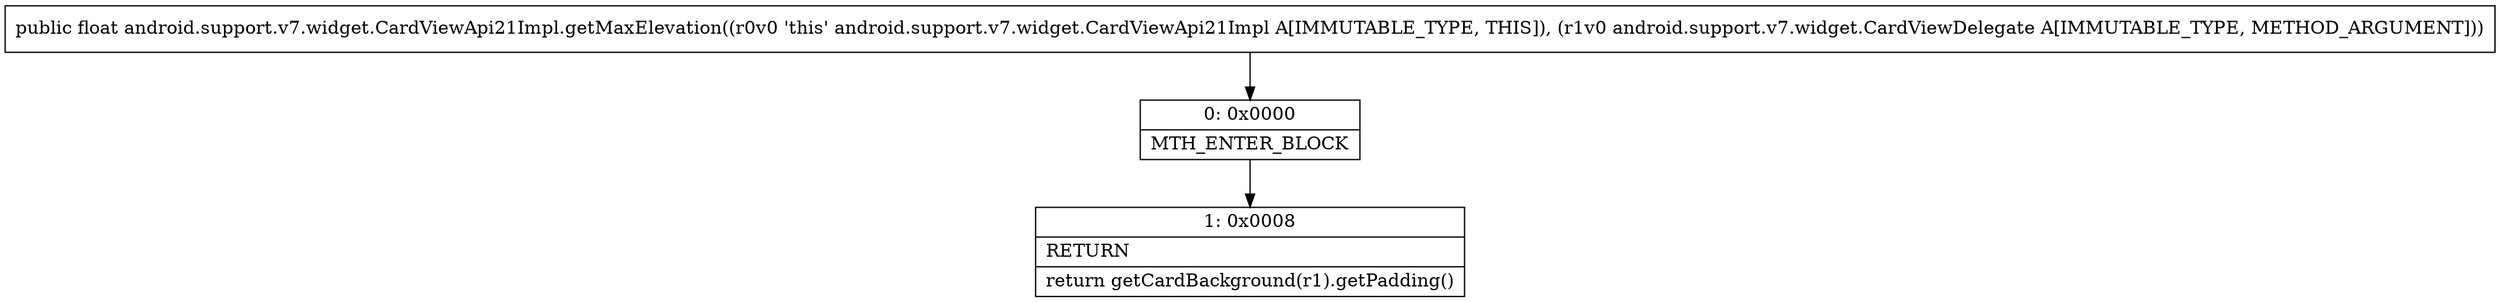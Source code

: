 digraph "CFG forandroid.support.v7.widget.CardViewApi21Impl.getMaxElevation(Landroid\/support\/v7\/widget\/CardViewDelegate;)F" {
Node_0 [shape=record,label="{0\:\ 0x0000|MTH_ENTER_BLOCK\l}"];
Node_1 [shape=record,label="{1\:\ 0x0008|RETURN\l|return getCardBackground(r1).getPadding()\l}"];
MethodNode[shape=record,label="{public float android.support.v7.widget.CardViewApi21Impl.getMaxElevation((r0v0 'this' android.support.v7.widget.CardViewApi21Impl A[IMMUTABLE_TYPE, THIS]), (r1v0 android.support.v7.widget.CardViewDelegate A[IMMUTABLE_TYPE, METHOD_ARGUMENT])) }"];
MethodNode -> Node_0;
Node_0 -> Node_1;
}

